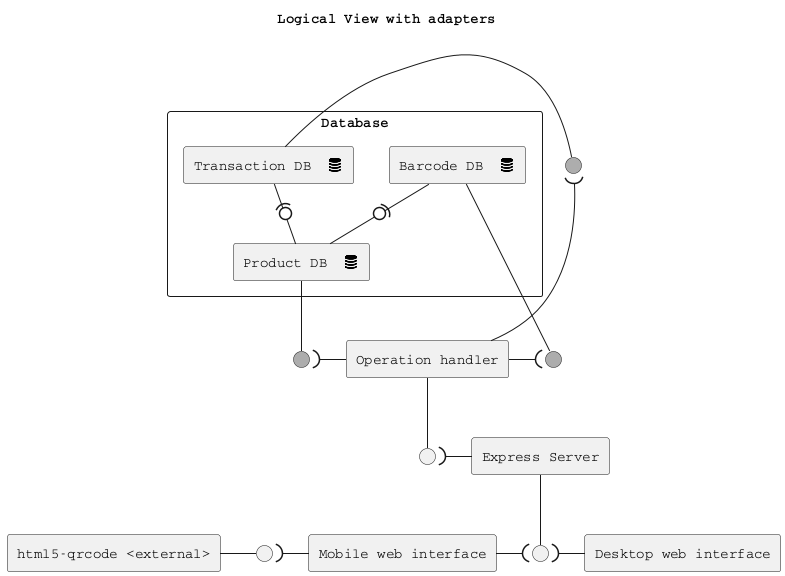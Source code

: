 @startuml
skinparam componentStyle rectangle

!include <tupadr3/font-awesome/database>

title Logical View with adapters

[html5-qrcode <external>] as QR
interface " " as QRI
QR - QRI

component Database {
   component [Product DB  <$database{scale=0.33}>] as PDB
   component [Transaction DB  <$database{scale=0.33}>] as TDB
   component [Barcode DB  <$database{scale=0.33}>] as BDB

   BDB -down(0- PDB
   TDB -down(0- PDB
}
interface " " as PDBI #Orange
PDB -down- PDBI
interface " " as BDBI #Orange
BDB -right- BDBI
interface " " as TDBI #Orange
TDB -left- TDBI


[Desktop web interface] as DWI
[Mobile web interface] as MWI
[Operation handler] as OH
interface " " as OHI
OH -down- OHI

[Express Server] as ES
interface " " as ESI
ES -down- ESI

OH -left( TDBI
OH -up( PDBI
OH -right( BDBI


ES -up( OHI

DWI -left( ESI

MWI -right( ESI
QRI )- MWI




skinparam monochrome true
skinparam shadowing false
skinparam defaultFontName Courier
@enduml